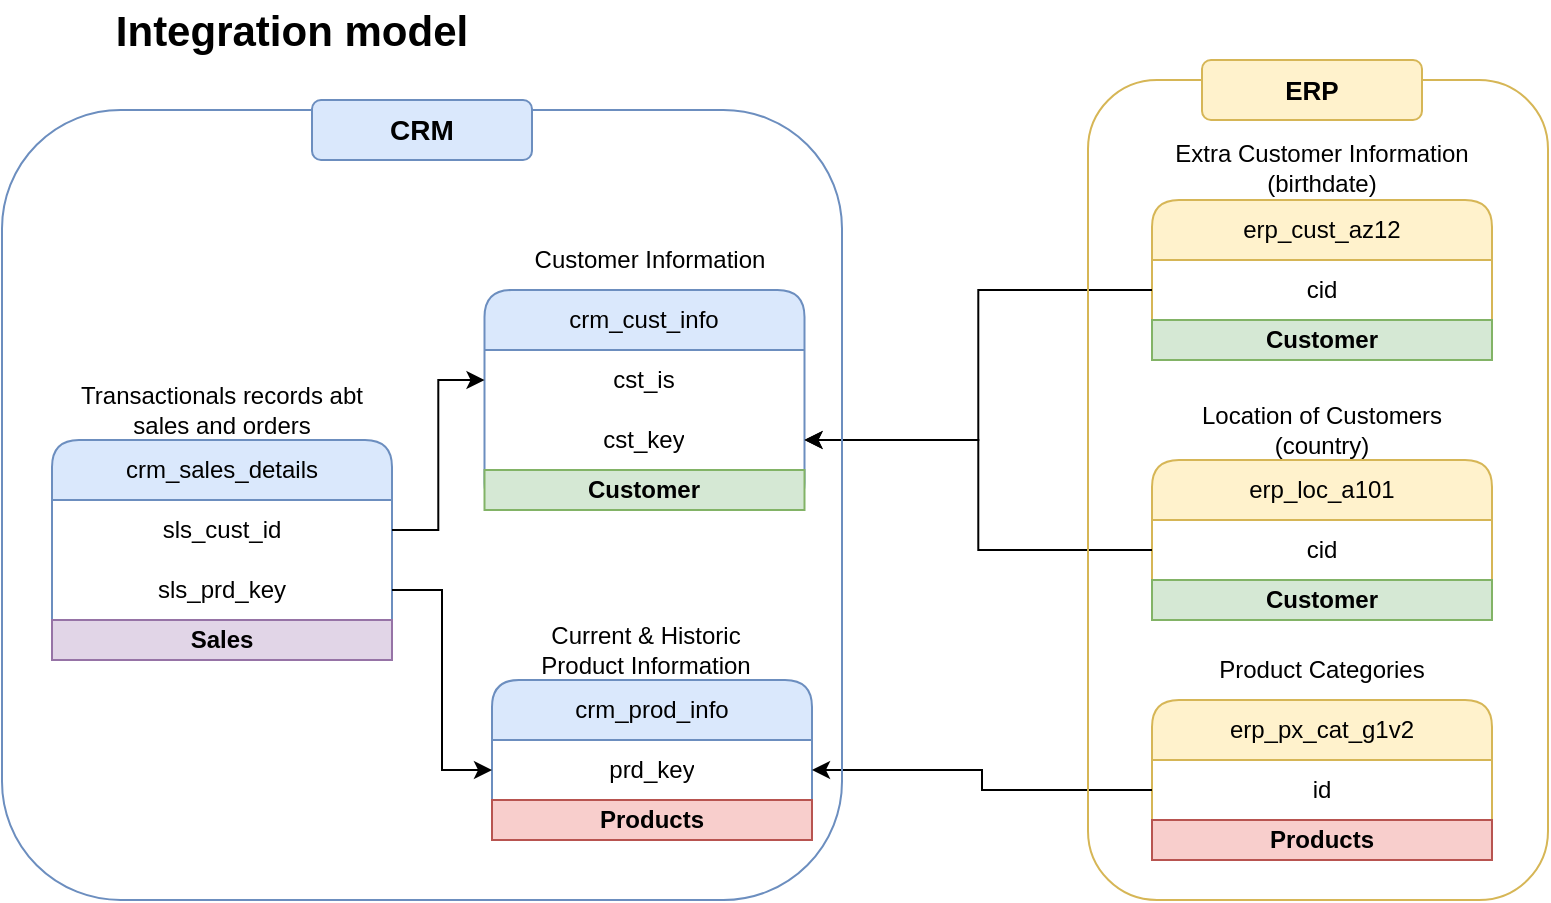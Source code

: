 <mxfile version="26.0.9">
  <diagram name="Page-1" id="CAW17vTEdUbR7QIJIrRa">
    <mxGraphModel dx="1630" dy="496" grid="1" gridSize="10" guides="1" tooltips="1" connect="1" arrows="1" fold="1" page="1" pageScale="1" pageWidth="850" pageHeight="1100" math="0" shadow="0">
      <root>
        <mxCell id="0" />
        <mxCell id="1" parent="0" />
        <mxCell id="OaGcwNJfDSeEns1XT-_m-1" value="crm_cust_info" style="swimlane;fontStyle=0;childLayout=stackLayout;horizontal=1;startSize=30;horizontalStack=0;resizeParent=1;resizeParentMax=0;resizeLast=0;collapsible=1;marginBottom=0;whiteSpace=wrap;html=1;rounded=1;fillColor=#dae8fc;strokeColor=#6c8ebf;shadow=0;glass=0;" vertex="1" parent="1">
          <mxGeometry x="226.25" y="145" width="160" height="110" as="geometry" />
        </mxCell>
        <mxCell id="OaGcwNJfDSeEns1XT-_m-2" value="cst_is" style="text;strokeColor=none;fillColor=none;align=center;verticalAlign=middle;spacingLeft=4;spacingRight=4;overflow=hidden;points=[[0,0.5],[1,0.5]];portConstraint=eastwest;rotatable=0;whiteSpace=wrap;html=1;rounded=1;shadow=0;glass=0;" vertex="1" parent="OaGcwNJfDSeEns1XT-_m-1">
          <mxGeometry y="30" width="160" height="30" as="geometry" />
        </mxCell>
        <mxCell id="OaGcwNJfDSeEns1XT-_m-19" value="cst_key" style="text;strokeColor=none;fillColor=none;align=center;verticalAlign=middle;spacingLeft=4;spacingRight=4;overflow=hidden;points=[[0,0.5],[1,0.5]];portConstraint=eastwest;rotatable=0;whiteSpace=wrap;html=1;rounded=1;shadow=0;glass=0;" vertex="1" parent="OaGcwNJfDSeEns1XT-_m-1">
          <mxGeometry y="60" width="160" height="30" as="geometry" />
        </mxCell>
        <mxCell id="OaGcwNJfDSeEns1XT-_m-38" value="Customer" style="text;html=1;strokeColor=#82b366;fillColor=#d5e8d4;align=center;verticalAlign=middle;whiteSpace=wrap;overflow=hidden;fontStyle=1" vertex="1" parent="OaGcwNJfDSeEns1XT-_m-1">
          <mxGeometry y="90" width="160" height="20" as="geometry" />
        </mxCell>
        <mxCell id="OaGcwNJfDSeEns1XT-_m-5" value="&lt;font&gt;Customer Information&lt;/font&gt;" style="text;html=1;align=center;verticalAlign=middle;whiteSpace=wrap;rounded=0;fontSize=12;" vertex="1" parent="1">
          <mxGeometry x="233.75" y="115" width="150" height="30" as="geometry" />
        </mxCell>
        <mxCell id="OaGcwNJfDSeEns1XT-_m-6" value="crm_prod_info" style="swimlane;fontStyle=0;childLayout=stackLayout;horizontal=1;startSize=30;horizontalStack=0;resizeParent=1;resizeParentMax=0;resizeLast=0;collapsible=1;marginBottom=0;whiteSpace=wrap;html=1;rounded=1;fillColor=#dae8fc;strokeColor=#6c8ebf;shadow=0;glass=0;" vertex="1" parent="1">
          <mxGeometry x="230" y="340" width="160" height="80" as="geometry" />
        </mxCell>
        <mxCell id="OaGcwNJfDSeEns1XT-_m-7" value="prd_key" style="text;strokeColor=none;fillColor=none;align=center;verticalAlign=middle;spacingLeft=4;spacingRight=4;overflow=hidden;points=[[0,0.5],[1,0.5]];portConstraint=eastwest;rotatable=0;whiteSpace=wrap;html=1;rounded=1;shadow=0;glass=0;" vertex="1" parent="OaGcwNJfDSeEns1XT-_m-6">
          <mxGeometry y="30" width="160" height="30" as="geometry" />
        </mxCell>
        <mxCell id="OaGcwNJfDSeEns1XT-_m-36" value="Products" style="text;html=1;strokeColor=#b85450;fillColor=#f8cecc;align=center;verticalAlign=middle;whiteSpace=wrap;overflow=hidden;fontStyle=1" vertex="1" parent="OaGcwNJfDSeEns1XT-_m-6">
          <mxGeometry y="60" width="160" height="20" as="geometry" />
        </mxCell>
        <mxCell id="OaGcwNJfDSeEns1XT-_m-8" value="&lt;font&gt;Current &amp;amp; Historic Product Information&lt;/font&gt;" style="text;html=1;align=center;verticalAlign=middle;whiteSpace=wrap;rounded=0;fontSize=12;" vertex="1" parent="1">
          <mxGeometry x="237.5" y="310" width="137.5" height="30" as="geometry" />
        </mxCell>
        <mxCell id="OaGcwNJfDSeEns1XT-_m-10" value="crm_sales_details" style="swimlane;fontStyle=0;childLayout=stackLayout;horizontal=1;startSize=30;horizontalStack=0;resizeParent=1;resizeParentMax=0;resizeLast=0;collapsible=1;marginBottom=0;whiteSpace=wrap;html=1;rounded=1;fillColor=#dae8fc;strokeColor=#6c8ebf;shadow=0;glass=0;" vertex="1" parent="1">
          <mxGeometry x="10" y="220" width="170" height="110" as="geometry" />
        </mxCell>
        <mxCell id="OaGcwNJfDSeEns1XT-_m-11" value="sls_cust_id" style="text;strokeColor=none;fillColor=none;align=center;verticalAlign=middle;spacingLeft=4;spacingRight=4;overflow=hidden;points=[[0,0.5],[1,0.5]];portConstraint=eastwest;rotatable=0;whiteSpace=wrap;html=1;rounded=1;shadow=0;glass=0;" vertex="1" parent="OaGcwNJfDSeEns1XT-_m-10">
          <mxGeometry y="30" width="170" height="30" as="geometry" />
        </mxCell>
        <mxCell id="OaGcwNJfDSeEns1XT-_m-13" value="sls_prd_key" style="text;strokeColor=none;fillColor=none;align=center;verticalAlign=middle;spacingLeft=4;spacingRight=4;overflow=hidden;points=[[0,0.5],[1,0.5]];portConstraint=eastwest;rotatable=0;whiteSpace=wrap;html=1;rounded=1;shadow=0;glass=0;" vertex="1" parent="OaGcwNJfDSeEns1XT-_m-10">
          <mxGeometry y="60" width="170" height="30" as="geometry" />
        </mxCell>
        <mxCell id="OaGcwNJfDSeEns1XT-_m-42" value="Sales" style="text;html=1;strokeColor=#9673a6;fillColor=#e1d5e7;align=center;verticalAlign=middle;whiteSpace=wrap;overflow=hidden;fontStyle=1" vertex="1" parent="OaGcwNJfDSeEns1XT-_m-10">
          <mxGeometry y="90" width="170" height="20" as="geometry" />
        </mxCell>
        <mxCell id="OaGcwNJfDSeEns1XT-_m-12" value="Transactionals records abt sales and orders" style="text;html=1;align=center;verticalAlign=middle;whiteSpace=wrap;rounded=0;" vertex="1" parent="1">
          <mxGeometry x="10" y="190" width="170" height="30" as="geometry" />
        </mxCell>
        <mxCell id="OaGcwNJfDSeEns1XT-_m-14" style="edgeStyle=orthogonalEdgeStyle;rounded=0;orthogonalLoop=1;jettySize=auto;html=1;entryX=0;entryY=0.5;entryDx=0;entryDy=0;" edge="1" parent="1" source="OaGcwNJfDSeEns1XT-_m-11" target="OaGcwNJfDSeEns1XT-_m-2">
          <mxGeometry relative="1" as="geometry" />
        </mxCell>
        <mxCell id="OaGcwNJfDSeEns1XT-_m-15" style="edgeStyle=orthogonalEdgeStyle;rounded=0;orthogonalLoop=1;jettySize=auto;html=1;exitX=1;exitY=0.5;exitDx=0;exitDy=0;entryX=0;entryY=0.5;entryDx=0;entryDy=0;" edge="1" parent="1" source="OaGcwNJfDSeEns1XT-_m-13" target="OaGcwNJfDSeEns1XT-_m-7">
          <mxGeometry relative="1" as="geometry" />
        </mxCell>
        <mxCell id="OaGcwNJfDSeEns1XT-_m-16" value="erp_cust_az12" style="swimlane;fontStyle=0;childLayout=stackLayout;horizontal=1;startSize=30;horizontalStack=0;resizeParent=1;resizeParentMax=0;resizeLast=0;collapsible=1;marginBottom=0;whiteSpace=wrap;html=1;rounded=1;fillColor=#fff2cc;strokeColor=#d6b656;shadow=0;glass=0;" vertex="1" parent="1">
          <mxGeometry x="560" y="100" width="170" height="80" as="geometry" />
        </mxCell>
        <mxCell id="OaGcwNJfDSeEns1XT-_m-17" value="cid" style="text;strokeColor=none;fillColor=none;align=center;verticalAlign=middle;spacingLeft=4;spacingRight=4;overflow=hidden;points=[[0,0.5],[1,0.5]];portConstraint=eastwest;rotatable=0;whiteSpace=wrap;html=1;rounded=1;shadow=0;glass=0;" vertex="1" parent="OaGcwNJfDSeEns1XT-_m-16">
          <mxGeometry y="30" width="170" height="30" as="geometry" />
        </mxCell>
        <mxCell id="OaGcwNJfDSeEns1XT-_m-41" value="Customer" style="text;html=1;strokeColor=#82b366;fillColor=#d5e8d4;align=center;verticalAlign=middle;whiteSpace=wrap;overflow=hidden;fontStyle=1" vertex="1" parent="OaGcwNJfDSeEns1XT-_m-16">
          <mxGeometry y="60" width="170" height="20" as="geometry" />
        </mxCell>
        <mxCell id="OaGcwNJfDSeEns1XT-_m-18" value="Extra Customer Information (birthdate)" style="text;html=1;align=center;verticalAlign=middle;whiteSpace=wrap;rounded=0;fontSize=12;fillColor=none;strokeColor=none;" vertex="1" parent="1">
          <mxGeometry x="560" y="69" width="170" height="30" as="geometry" />
        </mxCell>
        <mxCell id="OaGcwNJfDSeEns1XT-_m-20" style="edgeStyle=orthogonalEdgeStyle;rounded=0;orthogonalLoop=1;jettySize=auto;html=1;exitX=0;exitY=0.5;exitDx=0;exitDy=0;entryX=1;entryY=0.5;entryDx=0;entryDy=0;" edge="1" parent="1" source="OaGcwNJfDSeEns1XT-_m-17" target="OaGcwNJfDSeEns1XT-_m-19">
          <mxGeometry relative="1" as="geometry" />
        </mxCell>
        <mxCell id="OaGcwNJfDSeEns1XT-_m-21" value="erp_loc_a101" style="swimlane;fontStyle=0;childLayout=stackLayout;horizontal=1;startSize=30;horizontalStack=0;resizeParent=1;resizeParentMax=0;resizeLast=0;collapsible=1;marginBottom=0;whiteSpace=wrap;html=1;rounded=1;fillColor=#fff2cc;strokeColor=#d6b656;shadow=0;glass=0;" vertex="1" parent="1">
          <mxGeometry x="560" y="230" width="170" height="80" as="geometry" />
        </mxCell>
        <mxCell id="OaGcwNJfDSeEns1XT-_m-22" value="cid" style="text;strokeColor=none;fillColor=none;align=center;verticalAlign=middle;spacingLeft=4;spacingRight=4;overflow=hidden;points=[[0,0.5],[1,0.5]];portConstraint=eastwest;rotatable=0;whiteSpace=wrap;html=1;rounded=1;shadow=0;glass=0;" vertex="1" parent="OaGcwNJfDSeEns1XT-_m-21">
          <mxGeometry y="30" width="170" height="30" as="geometry" />
        </mxCell>
        <mxCell id="OaGcwNJfDSeEns1XT-_m-40" value="Customer" style="text;html=1;strokeColor=#82b366;fillColor=#d5e8d4;align=center;verticalAlign=middle;whiteSpace=wrap;overflow=hidden;fontStyle=1" vertex="1" parent="OaGcwNJfDSeEns1XT-_m-21">
          <mxGeometry y="60" width="170" height="20" as="geometry" />
        </mxCell>
        <mxCell id="OaGcwNJfDSeEns1XT-_m-23" value="Location of Customers (country)" style="text;html=1;align=center;verticalAlign=middle;whiteSpace=wrap;rounded=0;fontSize=12;fillColor=none;strokeColor=none;" vertex="1" parent="1">
          <mxGeometry x="560" y="200" width="170" height="30" as="geometry" />
        </mxCell>
        <mxCell id="OaGcwNJfDSeEns1XT-_m-24" style="edgeStyle=orthogonalEdgeStyle;rounded=0;orthogonalLoop=1;jettySize=auto;html=1;entryX=1;entryY=0.5;entryDx=0;entryDy=0;" edge="1" parent="1" source="OaGcwNJfDSeEns1XT-_m-22" target="OaGcwNJfDSeEns1XT-_m-19">
          <mxGeometry relative="1" as="geometry" />
        </mxCell>
        <mxCell id="OaGcwNJfDSeEns1XT-_m-25" value="erp_px_cat_g1v2" style="swimlane;fontStyle=0;childLayout=stackLayout;horizontal=1;startSize=30;horizontalStack=0;resizeParent=1;resizeParentMax=0;resizeLast=0;collapsible=1;marginBottom=0;whiteSpace=wrap;html=1;rounded=1;fillColor=#fff2cc;strokeColor=#d6b656;shadow=0;glass=0;" vertex="1" parent="1">
          <mxGeometry x="560" y="350" width="170" height="80" as="geometry" />
        </mxCell>
        <mxCell id="OaGcwNJfDSeEns1XT-_m-26" value="id" style="text;strokeColor=none;fillColor=none;align=center;verticalAlign=middle;spacingLeft=4;spacingRight=4;overflow=hidden;points=[[0,0.5],[1,0.5]];portConstraint=eastwest;rotatable=0;whiteSpace=wrap;html=1;rounded=1;shadow=0;glass=0;" vertex="1" parent="OaGcwNJfDSeEns1XT-_m-25">
          <mxGeometry y="30" width="170" height="30" as="geometry" />
        </mxCell>
        <mxCell id="OaGcwNJfDSeEns1XT-_m-37" value="Products" style="text;html=1;strokeColor=#b85450;fillColor=#f8cecc;align=center;verticalAlign=middle;whiteSpace=wrap;overflow=hidden;fontStyle=1" vertex="1" parent="OaGcwNJfDSeEns1XT-_m-25">
          <mxGeometry y="60" width="170" height="20" as="geometry" />
        </mxCell>
        <mxCell id="OaGcwNJfDSeEns1XT-_m-27" value="Product Categories" style="text;html=1;align=center;verticalAlign=middle;whiteSpace=wrap;rounded=0;fontSize=12;fillColor=none;strokeColor=none;" vertex="1" parent="1">
          <mxGeometry x="570" y="320" width="150" height="30" as="geometry" />
        </mxCell>
        <mxCell id="OaGcwNJfDSeEns1XT-_m-28" value="&lt;b&gt;&lt;font style=&quot;font-size: 21px;&quot;&gt;Integration model&lt;/font&gt;&lt;/b&gt;" style="text;html=1;align=center;verticalAlign=middle;whiteSpace=wrap;rounded=0;" vertex="1" parent="1">
          <mxGeometry x="10" width="240" height="30" as="geometry" />
        </mxCell>
        <mxCell id="OaGcwNJfDSeEns1XT-_m-29" style="edgeStyle=orthogonalEdgeStyle;rounded=0;orthogonalLoop=1;jettySize=auto;html=1;exitX=0;exitY=0.5;exitDx=0;exitDy=0;entryX=1;entryY=0.5;entryDx=0;entryDy=0;" edge="1" parent="1" source="OaGcwNJfDSeEns1XT-_m-26" target="OaGcwNJfDSeEns1XT-_m-7">
          <mxGeometry relative="1" as="geometry" />
        </mxCell>
        <mxCell id="OaGcwNJfDSeEns1XT-_m-30" value="" style="rounded=1;whiteSpace=wrap;html=1;fillColor=none;strokeWidth=1;strokeColor=#6c8ebf;" vertex="1" parent="1">
          <mxGeometry x="-15" y="55" width="420" height="395" as="geometry" />
        </mxCell>
        <mxCell id="OaGcwNJfDSeEns1XT-_m-33" value="&lt;b&gt;&lt;font style=&quot;font-size: 14px;&quot;&gt;CRM&lt;/font&gt;&lt;/b&gt;" style="rounded=1;whiteSpace=wrap;html=1;fillColor=#dae8fc;strokeColor=#6c8ebf;" vertex="1" parent="1">
          <mxGeometry x="140" y="50" width="110" height="30" as="geometry" />
        </mxCell>
        <mxCell id="OaGcwNJfDSeEns1XT-_m-34" value="" style="rounded=1;whiteSpace=wrap;html=1;fillColor=none;strokeColor=#d6b656;" vertex="1" parent="1">
          <mxGeometry x="528" y="40" width="230" height="410" as="geometry" />
        </mxCell>
        <mxCell id="OaGcwNJfDSeEns1XT-_m-35" value="&lt;b&gt;&lt;font style=&quot;font-size: 13px;&quot;&gt;ERP&lt;/font&gt;&lt;/b&gt;" style="rounded=1;whiteSpace=wrap;html=1;fillColor=#fff2cc;strokeColor=#d6b656;" vertex="1" parent="1">
          <mxGeometry x="585" y="30" width="110" height="30" as="geometry" />
        </mxCell>
      </root>
    </mxGraphModel>
  </diagram>
</mxfile>
